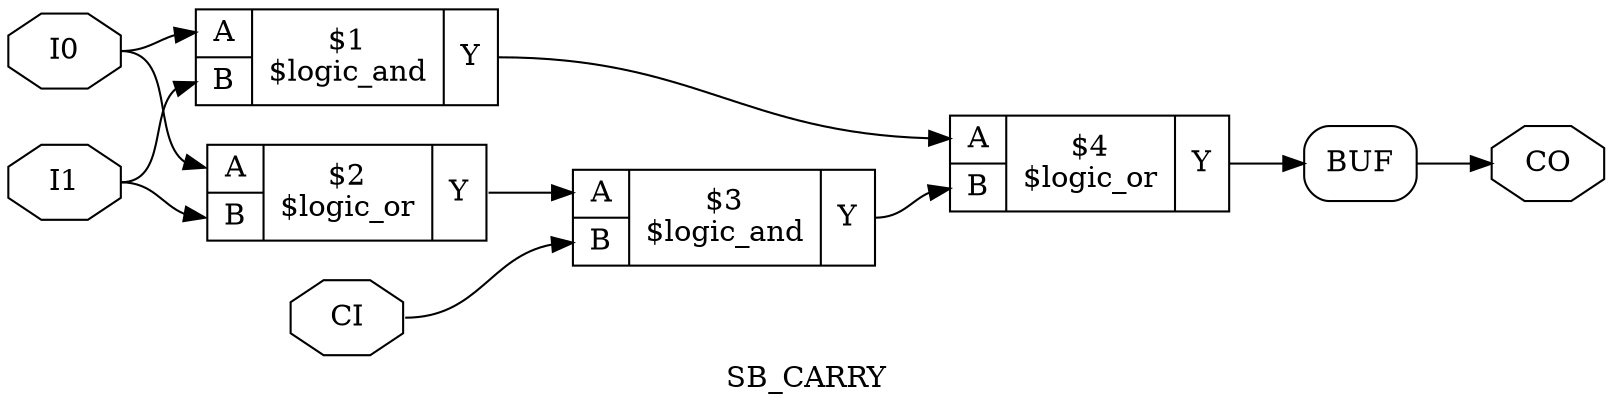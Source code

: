digraph "SB_CARRY" {
label="SB_CARRY";
rankdir="LR";
remincross=true;
n6 [ shape=octagon, label="CI", color="black", fontcolor="black" ];
n7 [ shape=octagon, label="I1", color="black", fontcolor="black" ];
n8 [ shape=octagon, label="I0", color="black", fontcolor="black" ];
n9 [ shape=octagon, label="CO", color="black", fontcolor="black" ];
c13 [ shape=record, label="{{<p10> A|<p11> B}|$4\n$logic_or|{<p12> Y}}" ];
c14 [ shape=record, label="{{<p10> A|<p11> B}|$3\n$logic_and|{<p12> Y}}" ];
c15 [ shape=record, label="{{<p10> A|<p11> B}|$2\n$logic_or|{<p12> Y}}" ];
c16 [ shape=record, label="{{<p10> A|<p11> B}|$1\n$logic_and|{<p12> Y}}" ];
x0 [shape=box, style=rounded, label="BUF"];
c13:p12:e -> x0:w:w [color="black", label=""];
c14:p12:e -> c13:p11:w [color="black", label=""];
c15:p12:e -> c14:p10:w [color="black", label=""];
c16:p12:e -> c13:p10:w [color="black", label=""];
n6:e -> c14:p11:w [color="black", label=""];
n7:e -> c15:p11:w [color="black", label=""];
n7:e -> c16:p11:w [color="black", label=""];
n8:e -> c15:p10:w [color="black", label=""];
n8:e -> c16:p10:w [color="black", label=""];
x0:e:e -> n9:w [color="black", label=""];
}
